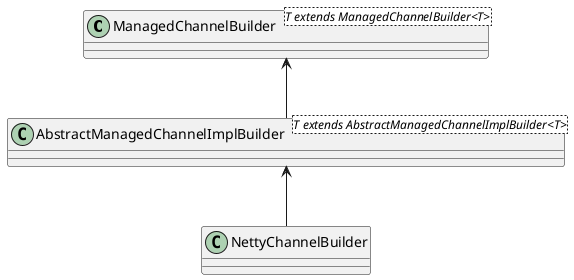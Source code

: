 @startuml

class ManagedChannelBuilder <T extends ManagedChannelBuilder<T>> {
}

class AbstractManagedChannelImplBuilder <T extends AbstractManagedChannelImplBuilder<T>> {
}

class NettyChannelBuilder {
}

ManagedChannelBuilder <-- AbstractManagedChannelImplBuilder
AbstractManagedChannelImplBuilder <-- NettyChannelBuilder


@enduml
